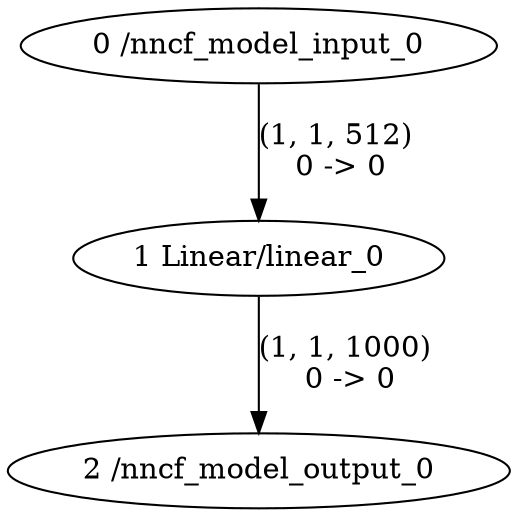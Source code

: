 strict digraph  {
"0 /nncf_model_input_0";
"1 Linear/linear_0";
"2 /nncf_model_output_0";
"0 /nncf_model_input_0" -> "1 Linear/linear_0"  [label="(1, 1, 512) \n0 -> 0", style=solid];
"1 Linear/linear_0" -> "2 /nncf_model_output_0"  [label="(1, 1, 1000) \n0 -> 0", style=solid];
}
